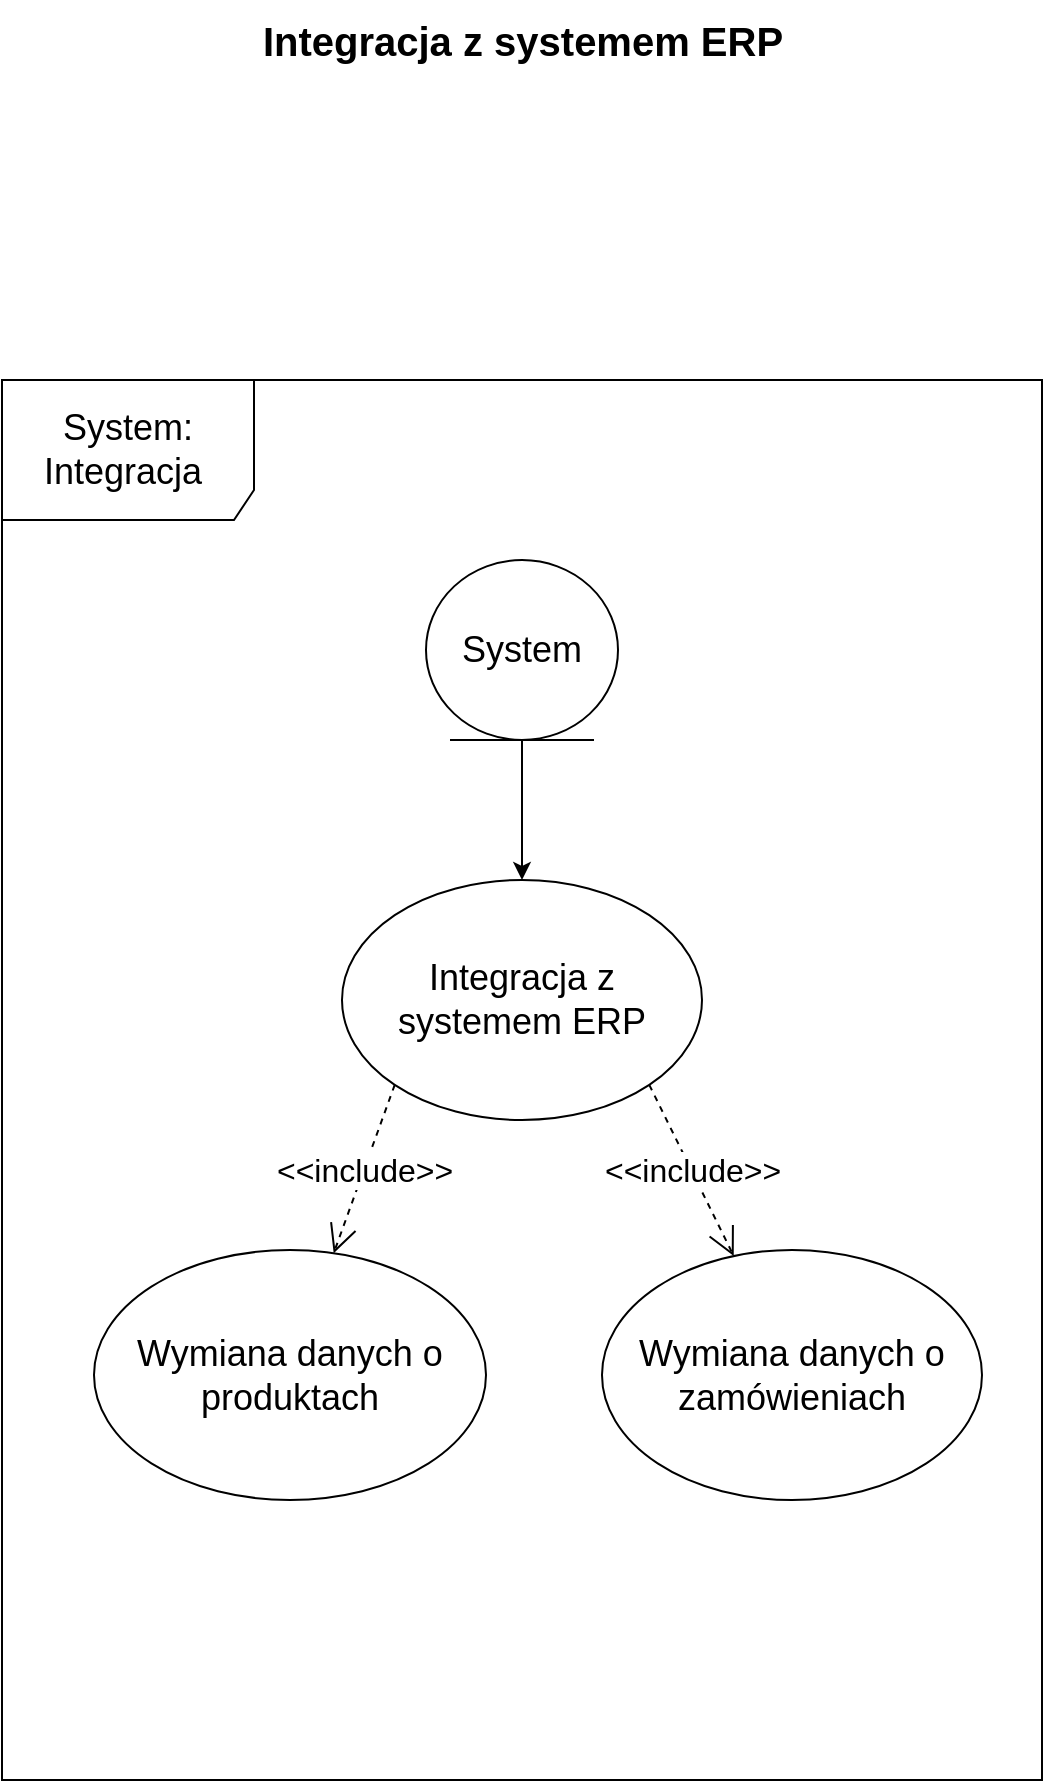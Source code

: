 <mxfile version="26.2.2">
  <diagram name="Strona-1" id="5VcVv-ho94st5EuwQphE">
    <mxGraphModel dx="836" dy="1075" grid="1" gridSize="10" guides="1" tooltips="1" connect="1" arrows="1" fold="1" page="1" pageScale="1" pageWidth="827" pageHeight="1169" math="0" shadow="0">
      <root>
        <mxCell id="0" />
        <mxCell id="1" parent="0" />
        <mxCell id="WZ6RKhzQ7pxLnRV6cBqc-1" value="&lt;font style=&quot;font-size: 20px;&quot;&gt;&lt;b&gt;Integracja z systemem ERP&lt;/b&gt;&lt;/font&gt;" style="text;html=1;align=center;verticalAlign=middle;resizable=0;points=[];autosize=1;strokeColor=none;fillColor=none;" parent="1" vertex="1">
          <mxGeometry x="274" y="20" width="280" height="40" as="geometry" />
        </mxCell>
        <mxCell id="WZ6RKhzQ7pxLnRV6cBqc-2" value="&lt;font style=&quot;font-size: 18px;&quot;&gt;System: Integracja&amp;nbsp;&lt;/font&gt;" style="shape=umlFrame;whiteSpace=wrap;html=1;pointerEvents=0;width=126;height=70;" parent="1" vertex="1">
          <mxGeometry x="154" y="210" width="520" height="700" as="geometry" />
        </mxCell>
        <mxCell id="D8xWFVmpuPPxWXXYtobC-1" value="" style="edgeStyle=orthogonalEdgeStyle;rounded=0;orthogonalLoop=1;jettySize=auto;html=1;" parent="1" source="WZ6RKhzQ7pxLnRV6cBqc-3" target="WZ6RKhzQ7pxLnRV6cBqc-6" edge="1">
          <mxGeometry relative="1" as="geometry" />
        </mxCell>
        <mxCell id="WZ6RKhzQ7pxLnRV6cBqc-3" value="&lt;font style=&quot;font-size: 18px;&quot;&gt;System&lt;/font&gt;" style="ellipse;shape=umlEntity;whiteSpace=wrap;html=1;" parent="1" vertex="1">
          <mxGeometry x="366" y="300" width="96" height="90" as="geometry" />
        </mxCell>
        <mxCell id="WZ6RKhzQ7pxLnRV6cBqc-6" value="&lt;font style=&quot;font-size: 18px;&quot;&gt;Integracja z systemem ERP&lt;/font&gt;" style="ellipse;whiteSpace=wrap;html=1;" parent="1" vertex="1">
          <mxGeometry x="324" y="460" width="180" height="120" as="geometry" />
        </mxCell>
        <mxCell id="WZ6RKhzQ7pxLnRV6cBqc-7" value="&lt;font style=&quot;font-size: 18px;&quot;&gt;Wymiana danych o zamówieniach&lt;/font&gt;" style="ellipse;whiteSpace=wrap;html=1;" parent="1" vertex="1">
          <mxGeometry x="454" y="645" width="190" height="125" as="geometry" />
        </mxCell>
        <mxCell id="WZ6RKhzQ7pxLnRV6cBqc-8" value="&lt;font style=&quot;font-size: 18px;&quot;&gt;Wymiana danych o produktach&lt;/font&gt;" style="ellipse;whiteSpace=wrap;html=1;" parent="1" vertex="1">
          <mxGeometry x="200" y="645" width="196" height="125" as="geometry" />
        </mxCell>
        <mxCell id="D8xWFVmpuPPxWXXYtobC-2" value="&lt;font style=&quot;font-size: 16px;&quot;&gt;&amp;lt;&amp;lt;include&amp;gt;&amp;gt;&lt;/font&gt;" style="endArrow=open;endSize=12;dashed=1;html=1;rounded=0;exitX=1;exitY=1;exitDx=0;exitDy=0;" parent="1" source="WZ6RKhzQ7pxLnRV6cBqc-6" target="WZ6RKhzQ7pxLnRV6cBqc-7" edge="1">
          <mxGeometry width="160" relative="1" as="geometry">
            <mxPoint x="320" y="570" as="sourcePoint" />
            <mxPoint x="480" y="570" as="targetPoint" />
          </mxGeometry>
        </mxCell>
        <mxCell id="D8xWFVmpuPPxWXXYtobC-3" value="&lt;font style=&quot;font-size: 16px;&quot;&gt;&amp;lt;&amp;lt;include&amp;gt;&amp;gt;&lt;/font&gt;" style="endArrow=open;endSize=12;dashed=1;html=1;rounded=0;exitX=0;exitY=1;exitDx=0;exitDy=0;" parent="1" source="WZ6RKhzQ7pxLnRV6cBqc-6" target="WZ6RKhzQ7pxLnRV6cBqc-8" edge="1">
          <mxGeometry x="0.0" width="160" relative="1" as="geometry">
            <mxPoint x="320" y="570" as="sourcePoint" />
            <mxPoint x="480" y="570" as="targetPoint" />
            <mxPoint as="offset" />
          </mxGeometry>
        </mxCell>
      </root>
    </mxGraphModel>
  </diagram>
</mxfile>
